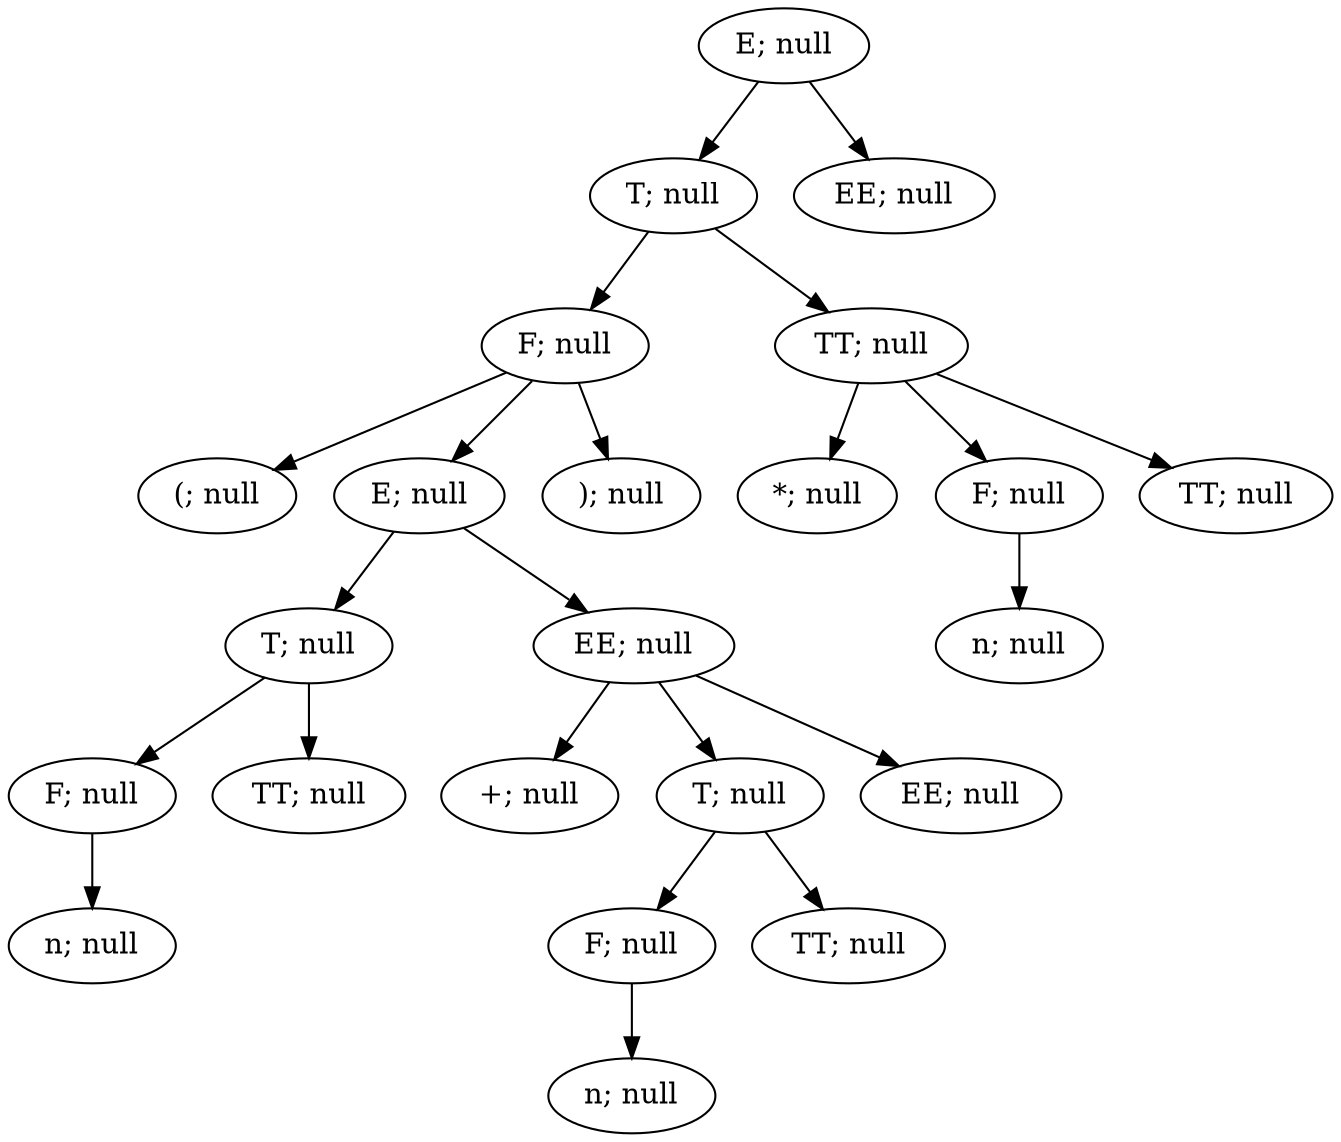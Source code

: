 digraph ParserResult {
"NonTerminal[name=E]_39" [label="E; null"]
"NonTerminal[name=T]_37" [label="T; null"]
"NonTerminal[name=E]_39"->"NonTerminal[name=T]_37";
"NonTerminal[name=T]_37" [label="T; null"]
"NonTerminal[name=F]_31" [label="F; null"]
"NonTerminal[name=T]_37"->"NonTerminal[name=F]_31";
"NonTerminal[name=F]_31" [label="F; null"]
"Token{name='(', value='('}_17" [label="(; null"]
"NonTerminal[name=F]_31"->"Token{name='(', value='('}_17";
"Token{name='(', value='('}_17" [label="(; null"]
"NonTerminal[name=E]_29" [label="E; null"]
"NonTerminal[name=F]_31"->"NonTerminal[name=E]_29";
"NonTerminal[name=E]_29" [label="E; null"]
"NonTerminal[name=T]_21" [label="T; null"]
"NonTerminal[name=E]_29"->"NonTerminal[name=T]_21";
"NonTerminal[name=T]_21" [label="T; null"]
"NonTerminal[name=F]_19" [label="F; null"]
"NonTerminal[name=T]_21"->"NonTerminal[name=F]_19";
"NonTerminal[name=F]_19" [label="F; null"]
"Token{name='n', value='1'}_18" [label="n; null"]
"NonTerminal[name=F]_19"->"Token{name='n', value='1'}_18";
"Token{name='n', value='1'}_18" [label="n; null"]
"NonTerminal[name=TT]_20" [label="TT; null"]
"NonTerminal[name=T]_21"->"NonTerminal[name=TT]_20";
"NonTerminal[name=TT]_20" [label="TT; null"]
"NonTerminal[name=EE]_28" [label="EE; null"]
"NonTerminal[name=E]_29"->"NonTerminal[name=EE]_28";
"NonTerminal[name=EE]_28" [label="EE; null"]
"Token{name='+', value='+'}_22" [label="+; null"]
"NonTerminal[name=EE]_28"->"Token{name='+', value='+'}_22";
"Token{name='+', value='+'}_22" [label="+; null"]
"NonTerminal[name=T]_26" [label="T; null"]
"NonTerminal[name=EE]_28"->"NonTerminal[name=T]_26";
"NonTerminal[name=T]_26" [label="T; null"]
"NonTerminal[name=F]_24" [label="F; null"]
"NonTerminal[name=T]_26"->"NonTerminal[name=F]_24";
"NonTerminal[name=F]_24" [label="F; null"]
"Token{name='n', value='2'}_23" [label="n; null"]
"NonTerminal[name=F]_24"->"Token{name='n', value='2'}_23";
"Token{name='n', value='2'}_23" [label="n; null"]
"NonTerminal[name=TT]_25" [label="TT; null"]
"NonTerminal[name=T]_26"->"NonTerminal[name=TT]_25";
"NonTerminal[name=TT]_25" [label="TT; null"]
"NonTerminal[name=EE]_27" [label="EE; null"]
"NonTerminal[name=EE]_28"->"NonTerminal[name=EE]_27";
"NonTerminal[name=EE]_27" [label="EE; null"]
"Token{name=')', value=')'}_30" [label="); null"]
"NonTerminal[name=F]_31"->"Token{name=')', value=')'}_30";
"Token{name=')', value=')'}_30" [label="); null"]
"NonTerminal[name=TT]_36" [label="TT; null"]
"NonTerminal[name=T]_37"->"NonTerminal[name=TT]_36";
"NonTerminal[name=TT]_36" [label="TT; null"]
"Token{name='*', value='*'}_32" [label="*; null"]
"NonTerminal[name=TT]_36"->"Token{name='*', value='*'}_32";
"Token{name='*', value='*'}_32" [label="*; null"]
"NonTerminal[name=F]_34" [label="F; null"]
"NonTerminal[name=TT]_36"->"NonTerminal[name=F]_34";
"NonTerminal[name=F]_34" [label="F; null"]
"Token{name='n', value='3'}_33" [label="n; null"]
"NonTerminal[name=F]_34"->"Token{name='n', value='3'}_33";
"Token{name='n', value='3'}_33" [label="n; null"]
"NonTerminal[name=TT]_35" [label="TT; null"]
"NonTerminal[name=TT]_36"->"NonTerminal[name=TT]_35";
"NonTerminal[name=TT]_35" [label="TT; null"]
"NonTerminal[name=EE]_38" [label="EE; null"]
"NonTerminal[name=E]_39"->"NonTerminal[name=EE]_38";
"NonTerminal[name=EE]_38" [label="EE; null"]
}